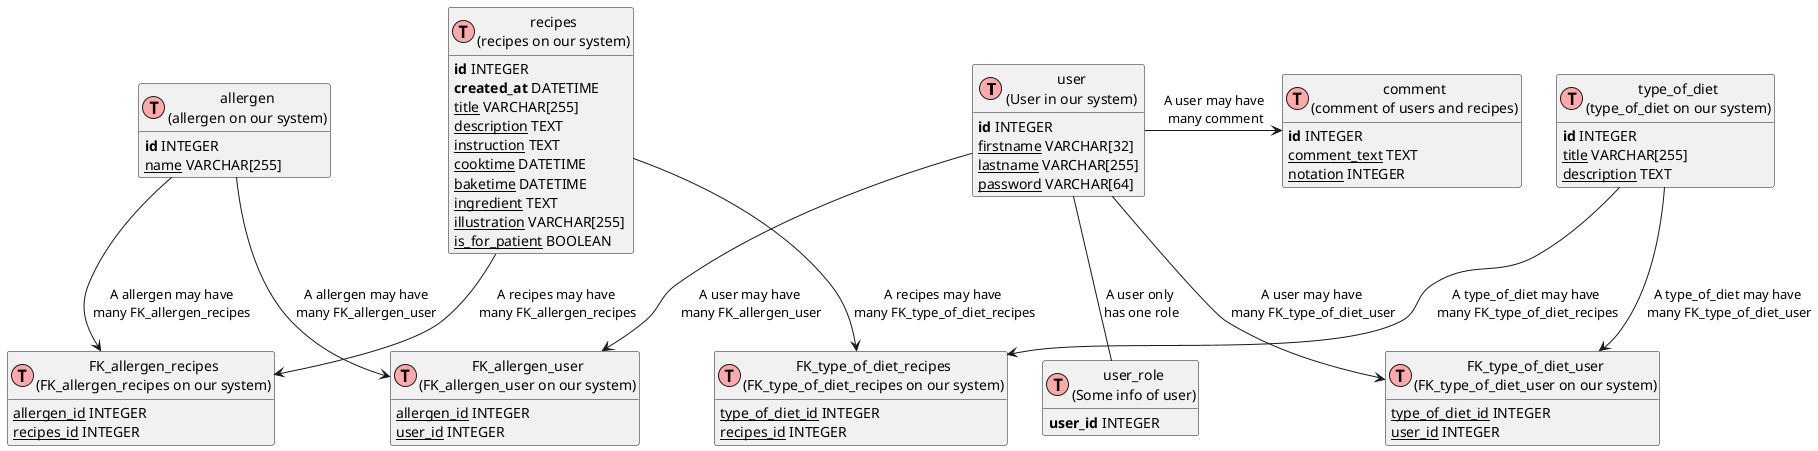 @startuml
' uncomment the line below if you're using computer with a retina display
' skinparam dpi 300
!define Table(name,desc) class name as "desc" << (T,#FFAAAA) >>
' we use bold for primary key
' green color for unique
' and underscore for not_null
!define primary_key(x) <b>x</b>
!define unique(x) <color:green>x</color>
!define not_null(x) <u>x</u>
' other tags available:
' <i></i>
' <back:COLOR></color>, where color is a color name or html color code
' (#FFAACC)
' see: http://plantuml.com/classes.html#More
hide methods
hide stereotypes

' entities

Table(user, "user\n(User in our system)") {
primary_key(id) INTEGER
not_null(firstname) VARCHAR[32]
not_null(lastname) VARCHAR[255]
not_null(password) VARCHAR[64]
}

' Table(session, "session\n(session for user)") {
' primary_key(id) INTEGER
' not_null(user_id) INTEGER
' not_null(unique(session_id) VARCHAR[64])
' }

Table(user_role, "user_role\n(Some info of user)") {
primary_key(user_id) INTEGER
not_null (role) VARCHAR[64]
}

Table(comment, "comment\n(comment of users and recipes)") {
primary_key(id) INTEGER
not_null(comment_text) TEXT
not_null(notation) INTEGER
}

Table(recipes, "recipes\n(recipes on our system)") {
primary_key(id) INTEGER
primary_key(created_at) DATETIME
not_null(title) VARCHAR[255]
not_null(description) TEXT
not_null(instruction) TEXT
not_null(cooktime) DATETIME
not_null(baketime) DATETIME
not_null(ingredient) TEXT
not_null(illustration) VARCHAR[255]
not_null(is_for_patient) BOOLEAN
}

Table(allergen, "allergen\n(allergen on our system)") {
primary_key(id) INTEGER
not_null(name) VARCHAR[255]
}

Table(type_of_diet, "type_of_diet\n(type_of_diet on our system)") {
primary_key(id) INTEGER
not_null(title) VARCHAR[255]
not_null(description) TEXT
}

Table(FK_type_of_diet_recipes, "FK_type_of_diet_recipes\n(FK_type_of_diet_recipes on our system)") {
not_null(type_of_diet_id) INTEGER
joined on type_of_diet(id)
not_null(recipes_id) INTEGER
joined on recipes(id)
}

Table(FK_allergen_recipes, "FK_allergen_recipes\n(FK_allergen_recipes on our system)") {
not_null(allergen_id) INTEGER
joined on allergen(id)
not_null(recipes_id) INTEGER
joined on recipes(id)
}

Table(FK_allergen_user, "FK_allergen_user\n(FK_allergen_user on our system)") {
not_null(allergen_id) INTEGER
joined on allergen(id)
not_null(user_id) INTEGER
joined on user(id)
}

Table(FK_type_of_diet_user, "FK_type_of_diet_user\n(FK_type_of_diet_user on our system)") {
not_null(type_of_diet_id) INTEGER
joined on type_of_diet_id(id)
not_null(user_id) INTEGER
joined on user(id)
}

' relationships
' one-to-one relationship
user -- user_role : "A user only \nhas one role"
' one to many relationship
recipes --> FK_type_of_diet_recipes : "A recipes may have\n many FK_type_of_diet_recipes"
recipes --> FK_allergen_recipes : "A recipes may have\n many FK_allergen_recipes"
allergen --> FK_allergen_recipes : " A allergen may have\n many FK_allergen_recipes"
type_of_diet --> FK_type_of_diet_recipes : "A type_of_diet may have\n many FK_type_of_diet_recipes"
user -> comment : "A user may have\n many comment"
user -> FK_allergen_user : "A user may have\n many FK_allergen_user"
user --> FK_type_of_diet_user : "A user may have\n many FK_type_of_diet_user"
allergen --> FK_allergen_user : " A allergen may have\n many FK_allergen_user"
type_of_diet --> FK_type_of_diet_user : "A type_of_diet may have\n many FK_type_of_diet_user"
' many to many relationship
' Add mark if you like
' user "1" --> "*" user_group : "A user may be \nin many groups"
' group "1" --> "0..N" user_group : "A group may \ncontain many users"
@enduml
